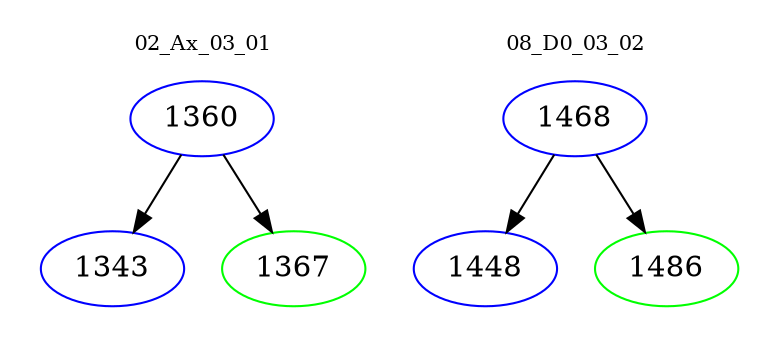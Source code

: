 digraph{
subgraph cluster_0 {
color = white
label = "02_Ax_03_01";
fontsize=10;
T0_1360 [label="1360", color="blue"]
T0_1360 -> T0_1343 [color="black"]
T0_1343 [label="1343", color="blue"]
T0_1360 -> T0_1367 [color="black"]
T0_1367 [label="1367", color="green"]
}
subgraph cluster_1 {
color = white
label = "08_D0_03_02";
fontsize=10;
T1_1468 [label="1468", color="blue"]
T1_1468 -> T1_1448 [color="black"]
T1_1448 [label="1448", color="blue"]
T1_1468 -> T1_1486 [color="black"]
T1_1486 [label="1486", color="green"]
}
}
